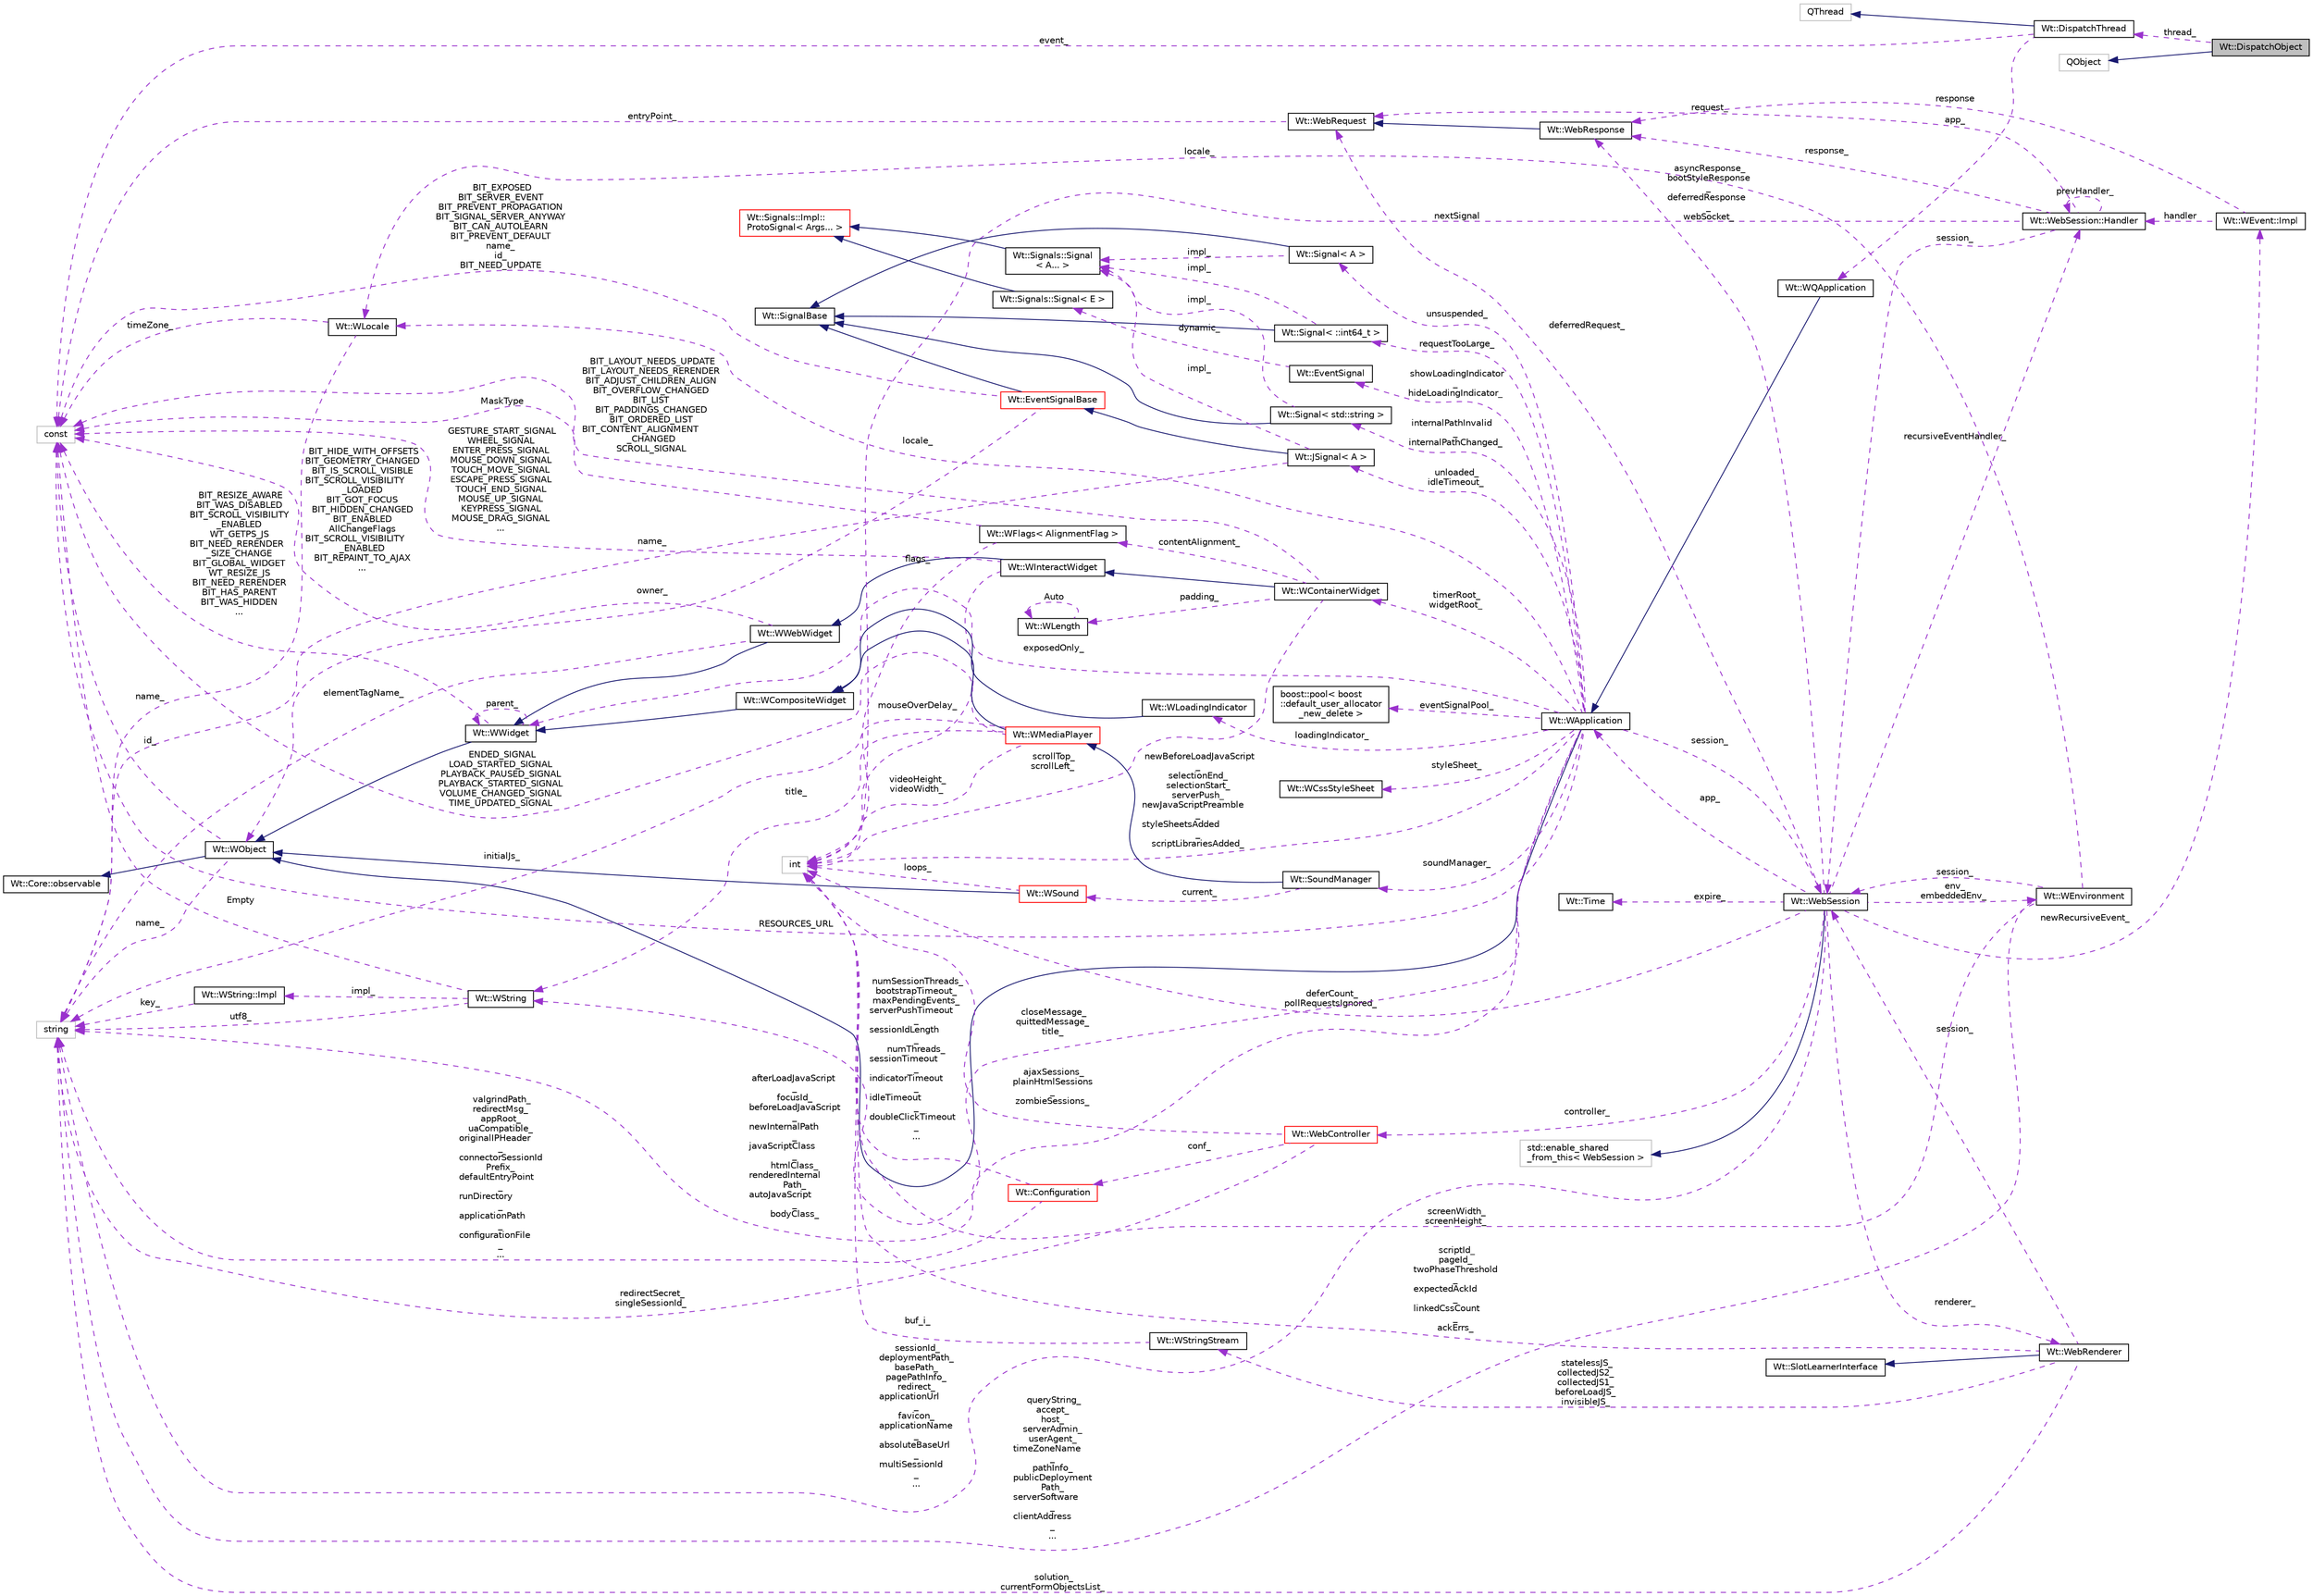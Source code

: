 digraph "Wt::DispatchObject"
{
 // LATEX_PDF_SIZE
  edge [fontname="Helvetica",fontsize="10",labelfontname="Helvetica",labelfontsize="10"];
  node [fontname="Helvetica",fontsize="10",shape=record];
  rankdir="LR";
  Node1 [label="Wt::DispatchObject",height=0.2,width=0.4,color="black", fillcolor="grey75", style="filled", fontcolor="black",tooltip=" "];
  Node2 -> Node1 [dir="back",color="midnightblue",fontsize="10",style="solid",fontname="Helvetica"];
  Node2 [label="QObject",height=0.2,width=0.4,color="grey75", fillcolor="white", style="filled",tooltip=" "];
  Node3 -> Node1 [dir="back",color="darkorchid3",fontsize="10",style="dashed",label=" thread_" ,fontname="Helvetica"];
  Node3 [label="Wt::DispatchThread",height=0.2,width=0.4,color="black", fillcolor="white", style="filled",URL="$classWt_1_1DispatchThread.html",tooltip=" "];
  Node4 -> Node3 [dir="back",color="midnightblue",fontsize="10",style="solid",fontname="Helvetica"];
  Node4 [label="QThread",height=0.2,width=0.4,color="grey75", fillcolor="white", style="filled",tooltip=" "];
  Node5 -> Node3 [dir="back",color="darkorchid3",fontsize="10",style="dashed",label=" app_" ,fontname="Helvetica"];
  Node5 [label="Wt::WQApplication",height=0.2,width=0.4,color="black", fillcolor="white", style="filled",URL="$classWt_1_1WQApplication.html",tooltip="An application class that provides interopability between Wt and Qt."];
  Node6 -> Node5 [dir="back",color="midnightblue",fontsize="10",style="solid",fontname="Helvetica"];
  Node6 [label="Wt::WApplication",height=0.2,width=0.4,color="black", fillcolor="white", style="filled",URL="$classWt_1_1WApplication.html",tooltip="Represents an application instance for a single session."];
  Node7 -> Node6 [dir="back",color="midnightblue",fontsize="10",style="solid",fontname="Helvetica"];
  Node7 [label="Wt::WObject",height=0.2,width=0.4,color="black", fillcolor="white", style="filled",URL="$classWt_1_1WObject.html",tooltip="A base class for objects that participate in the signal/slot system."];
  Node8 -> Node7 [dir="back",color="midnightblue",fontsize="10",style="solid",fontname="Helvetica"];
  Node8 [label="Wt::Core::observable",height=0.2,width=0.4,color="black", fillcolor="white", style="filled",URL="$classWt_1_1Core_1_1observable.html",tooltip="A base class for objects whose life-time can be tracked."];
  Node9 -> Node7 [dir="back",color="darkorchid3",fontsize="10",style="dashed",label=" name_" ,fontname="Helvetica"];
  Node9 [label="string",height=0.2,width=0.4,color="grey75", fillcolor="white", style="filled",tooltip=" "];
  Node10 -> Node7 [dir="back",color="darkorchid3",fontsize="10",style="dashed",label=" id_" ,fontname="Helvetica"];
  Node10 [label="const",height=0.2,width=0.4,color="grey75", fillcolor="white", style="filled",tooltip=" "];
  Node11 -> Node6 [dir="back",color="darkorchid3",fontsize="10",style="dashed",label=" timerRoot_\nwidgetRoot_" ,fontname="Helvetica"];
  Node11 [label="Wt::WContainerWidget",height=0.2,width=0.4,color="black", fillcolor="white", style="filled",URL="$classWt_1_1WContainerWidget.html",tooltip="A widget that holds and manages child widgets."];
  Node12 -> Node11 [dir="back",color="midnightblue",fontsize="10",style="solid",fontname="Helvetica"];
  Node12 [label="Wt::WInteractWidget",height=0.2,width=0.4,color="black", fillcolor="white", style="filled",URL="$classWt_1_1WInteractWidget.html",tooltip="An abstract widget that can receive user-interface interaction."];
  Node13 -> Node12 [dir="back",color="midnightblue",fontsize="10",style="solid",fontname="Helvetica"];
  Node13 [label="Wt::WWebWidget",height=0.2,width=0.4,color="black", fillcolor="white", style="filled",URL="$classWt_1_1WWebWidget.html",tooltip="A base class for widgets with an HTML counterpart."];
  Node14 -> Node13 [dir="back",color="midnightblue",fontsize="10",style="solid",fontname="Helvetica"];
  Node14 [label="Wt::WWidget",height=0.2,width=0.4,color="black", fillcolor="white", style="filled",URL="$classWt_1_1WWidget.html",tooltip="The abstract base class for a user-interface component."];
  Node7 -> Node14 [dir="back",color="midnightblue",fontsize="10",style="solid",fontname="Helvetica"];
  Node14 -> Node14 [dir="back",color="darkorchid3",fontsize="10",style="dashed",label=" parent_" ,fontname="Helvetica"];
  Node10 -> Node14 [dir="back",color="darkorchid3",fontsize="10",style="dashed",label=" BIT_RESIZE_AWARE\nBIT_WAS_DISABLED\nBIT_SCROLL_VISIBILITY\l_ENABLED\nWT_GETPS_JS\nBIT_NEED_RERENDER\l_SIZE_CHANGE\nBIT_GLOBAL_WIDGET\nWT_RESIZE_JS\nBIT_NEED_RERENDER\nBIT_HAS_PARENT\nBIT_WAS_HIDDEN\n..." ,fontname="Helvetica"];
  Node9 -> Node13 [dir="back",color="darkorchid3",fontsize="10",style="dashed",label=" elementTagName_" ,fontname="Helvetica"];
  Node10 -> Node13 [dir="back",color="darkorchid3",fontsize="10",style="dashed",label=" BIT_HIDE_WITH_OFFSETS\nBIT_GEOMETRY_CHANGED\nBIT_IS_SCROLL_VISIBLE\nBIT_SCROLL_VISIBILITY\l_LOADED\nBIT_GOT_FOCUS\nBIT_HIDDEN_CHANGED\nBIT_ENABLED\nAllChangeFlags\nBIT_SCROLL_VISIBILITY\l_ENABLED\nBIT_REPAINT_TO_AJAX\n..." ,fontname="Helvetica"];
  Node15 -> Node12 [dir="back",color="darkorchid3",fontsize="10",style="dashed",label=" mouseOverDelay_" ,fontname="Helvetica"];
  Node15 [label="int",height=0.2,width=0.4,color="grey75", fillcolor="white", style="filled",tooltip=" "];
  Node10 -> Node12 [dir="back",color="darkorchid3",fontsize="10",style="dashed",label=" GESTURE_START_SIGNAL\nWHEEL_SIGNAL\nENTER_PRESS_SIGNAL\nMOUSE_DOWN_SIGNAL\nTOUCH_MOVE_SIGNAL\nESCAPE_PRESS_SIGNAL\nTOUCH_END_SIGNAL\nMOUSE_UP_SIGNAL\nKEYPRESS_SIGNAL\nMOUSE_DRAG_SIGNAL\n..." ,fontname="Helvetica"];
  Node15 -> Node11 [dir="back",color="darkorchid3",fontsize="10",style="dashed",label=" scrollTop_\nscrollLeft_" ,fontname="Helvetica"];
  Node16 -> Node11 [dir="back",color="darkorchid3",fontsize="10",style="dashed",label=" contentAlignment_" ,fontname="Helvetica"];
  Node16 [label="Wt::WFlags\< AlignmentFlag \>",height=0.2,width=0.4,color="black", fillcolor="white", style="filled",URL="$classWt_1_1WFlags.html",tooltip=" "];
  Node15 -> Node16 [dir="back",color="darkorchid3",fontsize="10",style="dashed",label=" flags_" ,fontname="Helvetica"];
  Node10 -> Node16 [dir="back",color="darkorchid3",fontsize="10",style="dashed",label=" MaskType" ,fontname="Helvetica"];
  Node17 -> Node11 [dir="back",color="darkorchid3",fontsize="10",style="dashed",label=" padding_" ,fontname="Helvetica"];
  Node17 [label="Wt::WLength",height=0.2,width=0.4,color="black", fillcolor="white", style="filled",URL="$classWt_1_1WLength.html",tooltip="A value class that describes a CSS length."];
  Node17 -> Node17 [dir="back",color="darkorchid3",fontsize="10",style="dashed",label=" Auto" ,fontname="Helvetica"];
  Node10 -> Node11 [dir="back",color="darkorchid3",fontsize="10",style="dashed",label=" BIT_LAYOUT_NEEDS_UPDATE\nBIT_LAYOUT_NEEDS_RERENDER\nBIT_ADJUST_CHILDREN_ALIGN\nBIT_OVERFLOW_CHANGED\nBIT_LIST\nBIT_PADDINGS_CHANGED\nBIT_ORDERED_LIST\nBIT_CONTENT_ALIGNMENT\l_CHANGED\nSCROLL_SIGNAL" ,fontname="Helvetica"];
  Node18 -> Node6 [dir="back",color="darkorchid3",fontsize="10",style="dashed",label=" unsuspended_" ,fontname="Helvetica"];
  Node18 [label="Wt::Signal\< A \>",height=0.2,width=0.4,color="black", fillcolor="white", style="filled",URL="$classWt_1_1Signal.html",tooltip="A signal that propagates events to listeners."];
  Node19 -> Node18 [dir="back",color="midnightblue",fontsize="10",style="solid",fontname="Helvetica"];
  Node19 [label="Wt::SignalBase",height=0.2,width=0.4,color="black", fillcolor="white", style="filled",URL="$classWt_1_1SignalBase.html",tooltip="Abstract base class of a signal."];
  Node20 -> Node18 [dir="back",color="darkorchid3",fontsize="10",style="dashed",label=" impl_" ,fontname="Helvetica"];
  Node20 [label="Wt::Signals::Signal\l\< A... \>",height=0.2,width=0.4,color="black", fillcolor="white", style="filled",URL="$structWt_1_1Signals_1_1Signal.html",tooltip=" "];
  Node21 -> Node20 [dir="back",color="midnightblue",fontsize="10",style="solid",fontname="Helvetica"];
  Node21 [label="Wt::Signals::Impl::\lProtoSignal\< Args... \>",height=0.2,width=0.4,color="red", fillcolor="white", style="filled",URL="$classWt_1_1Signals_1_1Impl_1_1ProtoSignal.html",tooltip=" "];
  Node27 -> Node6 [dir="back",color="darkorchid3",fontsize="10",style="dashed",label=" session_" ,fontname="Helvetica"];
  Node27 [label="Wt::WebSession",height=0.2,width=0.4,color="black", fillcolor="white", style="filled",URL="$classWt_1_1WebSession.html",tooltip=" "];
  Node28 -> Node27 [dir="back",color="midnightblue",fontsize="10",style="solid",fontname="Helvetica"];
  Node28 [label="std::enable_shared\l_from_this\< WebSession \>",height=0.2,width=0.4,color="grey75", fillcolor="white", style="filled",tooltip=" "];
  Node6 -> Node27 [dir="back",color="darkorchid3",fontsize="10",style="dashed",label=" app_" ,fontname="Helvetica"];
  Node29 -> Node27 [dir="back",color="darkorchid3",fontsize="10",style="dashed",label=" env_\nembeddedEnv_" ,fontname="Helvetica"];
  Node29 [label="Wt::WEnvironment",height=0.2,width=0.4,color="black", fillcolor="white", style="filled",URL="$classWt_1_1WEnvironment.html",tooltip="A class that captures information on the application environment."];
  Node27 -> Node29 [dir="back",color="darkorchid3",fontsize="10",style="dashed",label=" session_" ,fontname="Helvetica"];
  Node30 -> Node29 [dir="back",color="darkorchid3",fontsize="10",style="dashed",label=" locale_" ,fontname="Helvetica"];
  Node30 [label="Wt::WLocale",height=0.2,width=0.4,color="black", fillcolor="white", style="filled",URL="$classWt_1_1WLocale.html",tooltip="A locale."];
  Node9 -> Node30 [dir="back",color="darkorchid3",fontsize="10",style="dashed",label=" name_" ,fontname="Helvetica"];
  Node10 -> Node30 [dir="back",color="darkorchid3",fontsize="10",style="dashed",label=" timeZone_" ,fontname="Helvetica"];
  Node15 -> Node29 [dir="back",color="darkorchid3",fontsize="10",style="dashed",label=" screenWidth_\nscreenHeight_" ,fontname="Helvetica"];
  Node9 -> Node29 [dir="back",color="darkorchid3",fontsize="10",style="dashed",label=" queryString_\naccept_\nhost_\nserverAdmin_\nuserAgent_\ntimeZoneName\l_\npathInfo_\npublicDeployment\lPath_\nserverSoftware\l_\nclientAddress\l_\n..." ,fontname="Helvetica"];
  Node31 -> Node27 [dir="back",color="darkorchid3",fontsize="10",style="dashed",label=" deferredRequest_" ,fontname="Helvetica"];
  Node31 [label="Wt::WebRequest",height=0.2,width=0.4,color="black", fillcolor="white", style="filled",URL="$classWt_1_1WebRequest.html",tooltip=" "];
  Node10 -> Node31 [dir="back",color="darkorchid3",fontsize="10",style="dashed",label=" entryPoint_" ,fontname="Helvetica"];
  Node32 -> Node27 [dir="back",color="darkorchid3",fontsize="10",style="dashed",label=" renderer_" ,fontname="Helvetica"];
  Node32 [label="Wt::WebRenderer",height=0.2,width=0.4,color="black", fillcolor="white", style="filled",URL="$classWt_1_1WebRenderer.html",tooltip=" "];
  Node33 -> Node32 [dir="back",color="midnightblue",fontsize="10",style="solid",fontname="Helvetica"];
  Node33 [label="Wt::SlotLearnerInterface",height=0.2,width=0.4,color="black", fillcolor="white", style="filled",URL="$classWt_1_1SlotLearnerInterface.html",tooltip=" "];
  Node27 -> Node32 [dir="back",color="darkorchid3",fontsize="10",style="dashed",label=" session_" ,fontname="Helvetica"];
  Node15 -> Node32 [dir="back",color="darkorchid3",fontsize="10",style="dashed",label=" scriptId_\npageId_\ntwoPhaseThreshold\l_\nexpectedAckId\l_\nlinkedCssCount\l_\nackErrs_" ,fontname="Helvetica"];
  Node9 -> Node32 [dir="back",color="darkorchid3",fontsize="10",style="dashed",label=" solution_\ncurrentFormObjectsList_" ,fontname="Helvetica"];
  Node34 -> Node32 [dir="back",color="darkorchid3",fontsize="10",style="dashed",label=" statelessJS_\ncollectedJS2_\ncollectedJS1_\nbeforeLoadJS_\ninvisibleJS_" ,fontname="Helvetica"];
  Node34 [label="Wt::WStringStream",height=0.2,width=0.4,color="black", fillcolor="white", style="filled",URL="$classWt_1_1WStringStream.html",tooltip=" "];
  Node15 -> Node34 [dir="back",color="darkorchid3",fontsize="10",style="dashed",label=" buf_i_" ,fontname="Helvetica"];
  Node35 -> Node27 [dir="back",color="darkorchid3",fontsize="10",style="dashed",label=" newRecursiveEvent_" ,fontname="Helvetica"];
  Node35 [label="Wt::WEvent::Impl",height=0.2,width=0.4,color="black", fillcolor="white", style="filled",URL="$structWt_1_1WEvent_1_1Impl.html",tooltip=" "];
  Node36 -> Node35 [dir="back",color="darkorchid3",fontsize="10",style="dashed",label=" response" ,fontname="Helvetica"];
  Node36 [label="Wt::WebResponse",height=0.2,width=0.4,color="black", fillcolor="white", style="filled",URL="$classWt_1_1WebResponse.html",tooltip=" "];
  Node31 -> Node36 [dir="back",color="midnightblue",fontsize="10",style="solid",fontname="Helvetica"];
  Node37 -> Node35 [dir="back",color="darkorchid3",fontsize="10",style="dashed",label=" handler" ,fontname="Helvetica"];
  Node37 [label="Wt::WebSession::Handler",height=0.2,width=0.4,color="black", fillcolor="white", style="filled",URL="$classWt_1_1WebSession_1_1Handler.html",tooltip=" "];
  Node31 -> Node37 [dir="back",color="darkorchid3",fontsize="10",style="dashed",label=" request_" ,fontname="Helvetica"];
  Node27 -> Node37 [dir="back",color="darkorchid3",fontsize="10",style="dashed",label=" session_" ,fontname="Helvetica"];
  Node36 -> Node37 [dir="back",color="darkorchid3",fontsize="10",style="dashed",label=" response_" ,fontname="Helvetica"];
  Node15 -> Node37 [dir="back",color="darkorchid3",fontsize="10",style="dashed",label=" nextSignal" ,fontname="Helvetica"];
  Node37 -> Node37 [dir="back",color="darkorchid3",fontsize="10",style="dashed",label=" prevHandler_" ,fontname="Helvetica"];
  Node38 -> Node27 [dir="back",color="darkorchid3",fontsize="10",style="dashed",label=" expire_" ,fontname="Helvetica"];
  Node38 [label="Wt::Time",height=0.2,width=0.4,color="black", fillcolor="white", style="filled",URL="$classWt_1_1Time.html",tooltip=" "];
  Node39 -> Node27 [dir="back",color="darkorchid3",fontsize="10",style="dashed",label=" controller_" ,fontname="Helvetica"];
  Node39 [label="Wt::WebController",height=0.2,width=0.4,color="red", fillcolor="white", style="filled",URL="$classWt_1_1WebController.html",tooltip=" "];
  Node40 -> Node39 [dir="back",color="darkorchid3",fontsize="10",style="dashed",label=" conf_" ,fontname="Helvetica"];
  Node40 [label="Wt::Configuration",height=0.2,width=0.4,color="red", fillcolor="white", style="filled",URL="$classWt_1_1Configuration.html",tooltip=" "];
  Node15 -> Node40 [dir="back",color="darkorchid3",fontsize="10",style="dashed",label=" numSessionThreads_\nbootstrapTimeout_\nmaxPendingEvents_\nserverPushTimeout\l_\nsessionIdLength\l_\nnumThreads_\nsessionTimeout\l_\nindicatorTimeout\l_\nidleTimeout\l_\ndoubleClickTimeout\l_\n..." ,fontname="Helvetica"];
  Node9 -> Node40 [dir="back",color="darkorchid3",fontsize="10",style="dashed",label=" valgrindPath_\nredirectMsg_\nappRoot_\nuaCompatible_\noriginalIPHeader\l_\nconnectorSessionId\lPrefix_\ndefaultEntryPoint\l_\nrunDirectory\l_\napplicationPath\l_\nconfigurationFile\l_\n..." ,fontname="Helvetica"];
  Node15 -> Node39 [dir="back",color="darkorchid3",fontsize="10",style="dashed",label=" ajaxSessions_\nplainHtmlSessions\l_\nzombieSessions_" ,fontname="Helvetica"];
  Node9 -> Node39 [dir="back",color="darkorchid3",fontsize="10",style="dashed",label=" redirectSecret_\nsingleSessionId_" ,fontname="Helvetica"];
  Node36 -> Node27 [dir="back",color="darkorchid3",fontsize="10",style="dashed",label=" asyncResponse_\nbootStyleResponse\l_\ndeferredResponse\l_\nwebSocket_" ,fontname="Helvetica"];
  Node15 -> Node27 [dir="back",color="darkorchid3",fontsize="10",style="dashed",label=" deferCount_\npollRequestsIgnored_" ,fontname="Helvetica"];
  Node9 -> Node27 [dir="back",color="darkorchid3",fontsize="10",style="dashed",label=" sessionId_\ndeploymentPath_\nbasePath_\npagePathInfo_\nredirect_\napplicationUrl\l_\nfavicon_\napplicationName\l_\nabsoluteBaseUrl\l_\nmultiSessionId\l_\n..." ,fontname="Helvetica"];
  Node37 -> Node27 [dir="back",color="darkorchid3",fontsize="10",style="dashed",label=" recursiveEventHandler_" ,fontname="Helvetica"];
  Node46 -> Node6 [dir="back",color="darkorchid3",fontsize="10",style="dashed",label=" closeMessage_\nquittedMessage_\ntitle_" ,fontname="Helvetica"];
  Node46 [label="Wt::WString",height=0.2,width=0.4,color="black", fillcolor="white", style="filled",URL="$classWt_1_1WString.html",tooltip="A value class which describes a locale-aware unicode string."];
  Node47 -> Node46 [dir="back",color="darkorchid3",fontsize="10",style="dashed",label=" impl_" ,fontname="Helvetica"];
  Node47 [label="Wt::WString::Impl",height=0.2,width=0.4,color="black", fillcolor="white", style="filled",URL="$structWt_1_1WString_1_1Impl.html",tooltip=" "];
  Node9 -> Node47 [dir="back",color="darkorchid3",fontsize="10",style="dashed",label=" key_" ,fontname="Helvetica"];
  Node9 -> Node46 [dir="back",color="darkorchid3",fontsize="10",style="dashed",label=" utf8_" ,fontname="Helvetica"];
  Node10 -> Node46 [dir="back",color="darkorchid3",fontsize="10",style="dashed",label=" Empty" ,fontname="Helvetica"];
  Node48 -> Node6 [dir="back",color="darkorchid3",fontsize="10",style="dashed",label=" showLoadingIndicator\l_\nhideLoadingIndicator_" ,fontname="Helvetica"];
  Node48 [label="Wt::EventSignal",height=0.2,width=0.4,color="black", fillcolor="white", style="filled",URL="$classWt_1_1EventSignal.html",tooltip="A signal that conveys user-interface events."];
  Node49 -> Node48 [dir="back",color="darkorchid3",fontsize="10",style="dashed",label=" dynamic_" ,fontname="Helvetica"];
  Node49 [label="Wt::Signals::Signal\< E \>",height=0.2,width=0.4,color="black", fillcolor="white", style="filled",URL="$structWt_1_1Signals_1_1Signal.html",tooltip=" "];
  Node21 -> Node49 [dir="back",color="midnightblue",fontsize="10",style="solid",fontname="Helvetica"];
  Node50 -> Node6 [dir="back",color="darkorchid3",fontsize="10",style="dashed",label=" eventSignalPool_" ,fontname="Helvetica"];
  Node50 [label="boost::pool\< boost\l::default_user_allocator\l_new_delete \>",height=0.2,width=0.4,color="black", fillcolor="white", style="filled",URL="$classboost_1_1pool.html",tooltip=" "];
  Node30 -> Node6 [dir="back",color="darkorchid3",fontsize="10",style="dashed",label=" locale_" ,fontname="Helvetica"];
  Node51 -> Node6 [dir="back",color="darkorchid3",fontsize="10",style="dashed",label=" unloaded_\nidleTimeout_" ,fontname="Helvetica"];
  Node51 [label="Wt::JSignal\< A \>",height=0.2,width=0.4,color="black", fillcolor="white", style="filled",URL="$classWt_1_1JSignal.html",tooltip="A signal to relay JavaScript to C++ calls."];
  Node52 -> Node51 [dir="back",color="midnightblue",fontsize="10",style="solid",fontname="Helvetica"];
  Node52 [label="Wt::EventSignalBase",height=0.2,width=0.4,color="red", fillcolor="white", style="filled",URL="$classWt_1_1EventSignalBase.html",tooltip="Abstract base class of an event signal."];
  Node19 -> Node52 [dir="back",color="midnightblue",fontsize="10",style="solid",fontname="Helvetica"];
  Node7 -> Node52 [dir="back",color="darkorchid3",fontsize="10",style="dashed",label=" owner_" ,fontname="Helvetica"];
  Node10 -> Node52 [dir="back",color="darkorchid3",fontsize="10",style="dashed",label=" BIT_EXPOSED\nBIT_SERVER_EVENT\nBIT_PREVENT_PROPAGATION\nBIT_SIGNAL_SERVER_ANYWAY\nBIT_CAN_AUTOLEARN\nBIT_PREVENT_DEFAULT\nname_\nid_\nBIT_NEED_UPDATE" ,fontname="Helvetica"];
  Node9 -> Node51 [dir="back",color="darkorchid3",fontsize="10",style="dashed",label=" name_" ,fontname="Helvetica"];
  Node20 -> Node51 [dir="back",color="darkorchid3",fontsize="10",style="dashed",label=" impl_" ,fontname="Helvetica"];
  Node54 -> Node6 [dir="back",color="darkorchid3",fontsize="10",style="dashed",label=" loadingIndicator_" ,fontname="Helvetica"];
  Node54 [label="Wt::WLoadingIndicator",height=0.2,width=0.4,color="black", fillcolor="white", style="filled",URL="$classWt_1_1WLoadingIndicator.html",tooltip="An abstract interface for a loading indicator."];
  Node55 -> Node54 [dir="back",color="midnightblue",fontsize="10",style="solid",fontname="Helvetica"];
  Node55 [label="Wt::WCompositeWidget",height=0.2,width=0.4,color="black", fillcolor="white", style="filled",URL="$classWt_1_1WCompositeWidget.html",tooltip="A widget that hides the implementation of composite widgets."];
  Node14 -> Node55 [dir="back",color="midnightblue",fontsize="10",style="solid",fontname="Helvetica"];
  Node56 -> Node6 [dir="back",color="darkorchid3",fontsize="10",style="dashed",label=" styleSheet_" ,fontname="Helvetica"];
  Node56 [label="Wt::WCssStyleSheet",height=0.2,width=0.4,color="black", fillcolor="white", style="filled",URL="$classWt_1_1WCssStyleSheet.html",tooltip="A CSS style sheet."];
  Node57 -> Node6 [dir="back",color="darkorchid3",fontsize="10",style="dashed",label=" internalPathInvalid\l_\ninternalPathChanged_" ,fontname="Helvetica"];
  Node57 [label="Wt::Signal\< std::string \>",height=0.2,width=0.4,color="black", fillcolor="white", style="filled",URL="$classWt_1_1Signal.html",tooltip=" "];
  Node19 -> Node57 [dir="back",color="midnightblue",fontsize="10",style="solid",fontname="Helvetica"];
  Node20 -> Node57 [dir="back",color="darkorchid3",fontsize="10",style="dashed",label=" impl_" ,fontname="Helvetica"];
  Node58 -> Node6 [dir="back",color="darkorchid3",fontsize="10",style="dashed",label=" requestTooLarge_" ,fontname="Helvetica"];
  Node58 [label="Wt::Signal\< ::int64_t \>",height=0.2,width=0.4,color="black", fillcolor="white", style="filled",URL="$classWt_1_1Signal.html",tooltip=" "];
  Node19 -> Node58 [dir="back",color="midnightblue",fontsize="10",style="solid",fontname="Helvetica"];
  Node20 -> Node58 [dir="back",color="darkorchid3",fontsize="10",style="dashed",label=" impl_" ,fontname="Helvetica"];
  Node15 -> Node6 [dir="back",color="darkorchid3",fontsize="10",style="dashed",label=" newBeforeLoadJavaScript\l_\nselectionEnd_\nselectionStart_\nserverPush_\nnewJavaScriptPreamble\l_\nstyleSheetsAdded\l_\nscriptLibrariesAdded_" ,fontname="Helvetica"];
  Node59 -> Node6 [dir="back",color="darkorchid3",fontsize="10",style="dashed",label=" soundManager_" ,fontname="Helvetica"];
  Node59 [label="Wt::SoundManager",height=0.2,width=0.4,color="black", fillcolor="white", style="filled",URL="$classWt_1_1SoundManager.html",tooltip=" "];
  Node60 -> Node59 [dir="back",color="midnightblue",fontsize="10",style="solid",fontname="Helvetica"];
  Node60 [label="Wt::WMediaPlayer",height=0.2,width=0.4,color="red", fillcolor="white", style="filled",URL="$classWt_1_1WMediaPlayer.html",tooltip="A media player."];
  Node55 -> Node60 [dir="back",color="midnightblue",fontsize="10",style="solid",fontname="Helvetica"];
  Node46 -> Node60 [dir="back",color="darkorchid3",fontsize="10",style="dashed",label=" title_" ,fontname="Helvetica"];
  Node15 -> Node60 [dir="back",color="darkorchid3",fontsize="10",style="dashed",label=" videoHeight_\nvideoWidth_" ,fontname="Helvetica"];
  Node9 -> Node60 [dir="back",color="darkorchid3",fontsize="10",style="dashed",label=" initialJs_" ,fontname="Helvetica"];
  Node10 -> Node60 [dir="back",color="darkorchid3",fontsize="10",style="dashed",label=" ENDED_SIGNAL\nLOAD_STARTED_SIGNAL\nPLAYBACK_PAUSED_SIGNAL\nPLAYBACK_STARTED_SIGNAL\nVOLUME_CHANGED_SIGNAL\nTIME_UPDATED_SIGNAL" ,fontname="Helvetica"];
  Node68 -> Node59 [dir="back",color="darkorchid3",fontsize="10",style="dashed",label=" current_" ,fontname="Helvetica"];
  Node68 [label="Wt::WSound",height=0.2,width=0.4,color="red", fillcolor="white", style="filled",URL="$classWt_1_1WSound.html",tooltip="A value class to play a sound effect."];
  Node7 -> Node68 [dir="back",color="midnightblue",fontsize="10",style="solid",fontname="Helvetica"];
  Node15 -> Node68 [dir="back",color="darkorchid3",fontsize="10",style="dashed",label=" loops_" ,fontname="Helvetica"];
  Node14 -> Node6 [dir="back",color="darkorchid3",fontsize="10",style="dashed",label=" exposedOnly_" ,fontname="Helvetica"];
  Node9 -> Node6 [dir="back",color="darkorchid3",fontsize="10",style="dashed",label=" afterLoadJavaScript\l_\nfocusId_\nbeforeLoadJavaScript\l_\nnewInternalPath\l_\njavaScriptClass\l_\nhtmlClass_\nrenderedInternal\lPath_\nautoJavaScript\l_\nbodyClass_" ,fontname="Helvetica"];
  Node10 -> Node6 [dir="back",color="darkorchid3",fontsize="10",style="dashed",label=" RESOURCES_URL" ,fontname="Helvetica"];
  Node10 -> Node3 [dir="back",color="darkorchid3",fontsize="10",style="dashed",label=" event_" ,fontname="Helvetica"];
}
